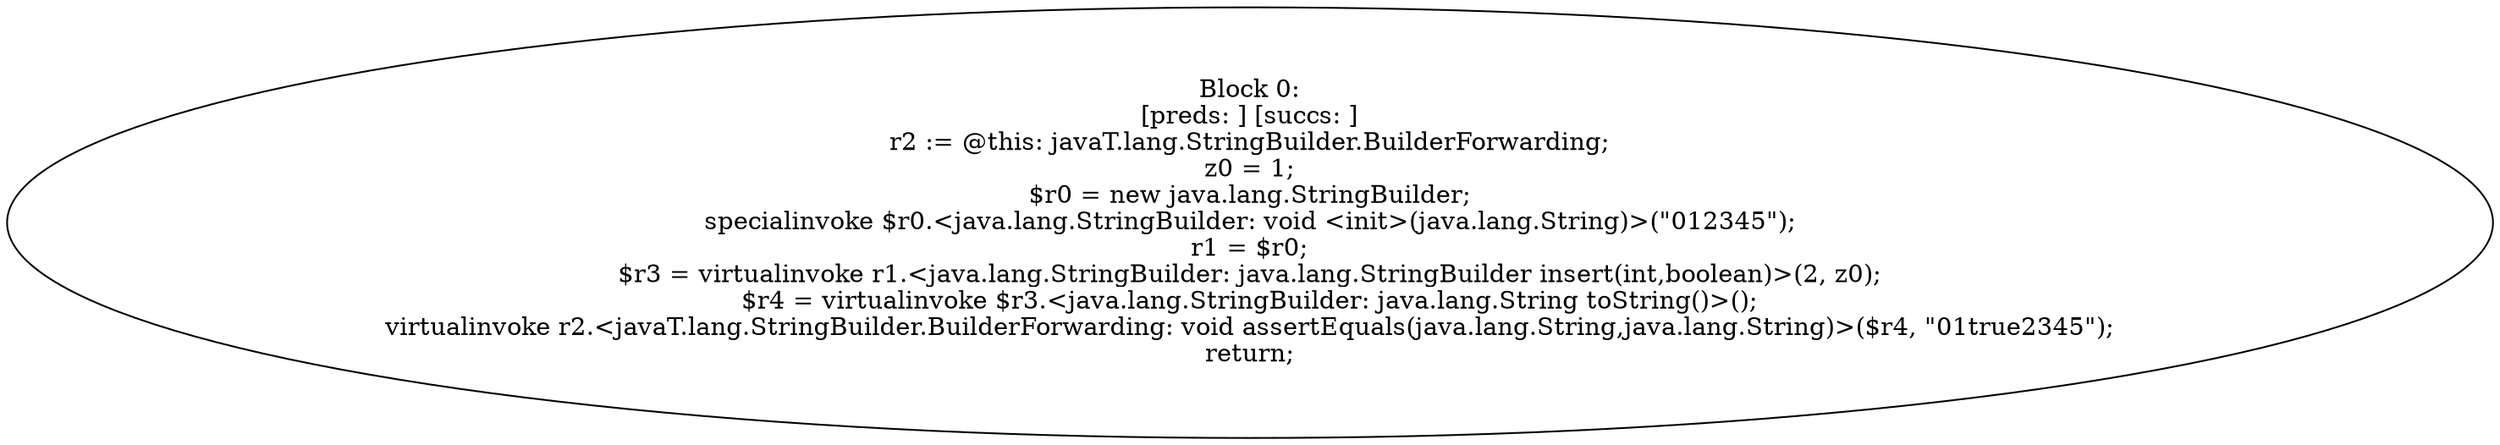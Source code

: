 digraph "unitGraph" {
    "Block 0:
[preds: ] [succs: ]
r2 := @this: javaT.lang.StringBuilder.BuilderForwarding;
z0 = 1;
$r0 = new java.lang.StringBuilder;
specialinvoke $r0.<java.lang.StringBuilder: void <init>(java.lang.String)>(\"012345\");
r1 = $r0;
$r3 = virtualinvoke r1.<java.lang.StringBuilder: java.lang.StringBuilder insert(int,boolean)>(2, z0);
$r4 = virtualinvoke $r3.<java.lang.StringBuilder: java.lang.String toString()>();
virtualinvoke r2.<javaT.lang.StringBuilder.BuilderForwarding: void assertEquals(java.lang.String,java.lang.String)>($r4, \"01true2345\");
return;
"
}
